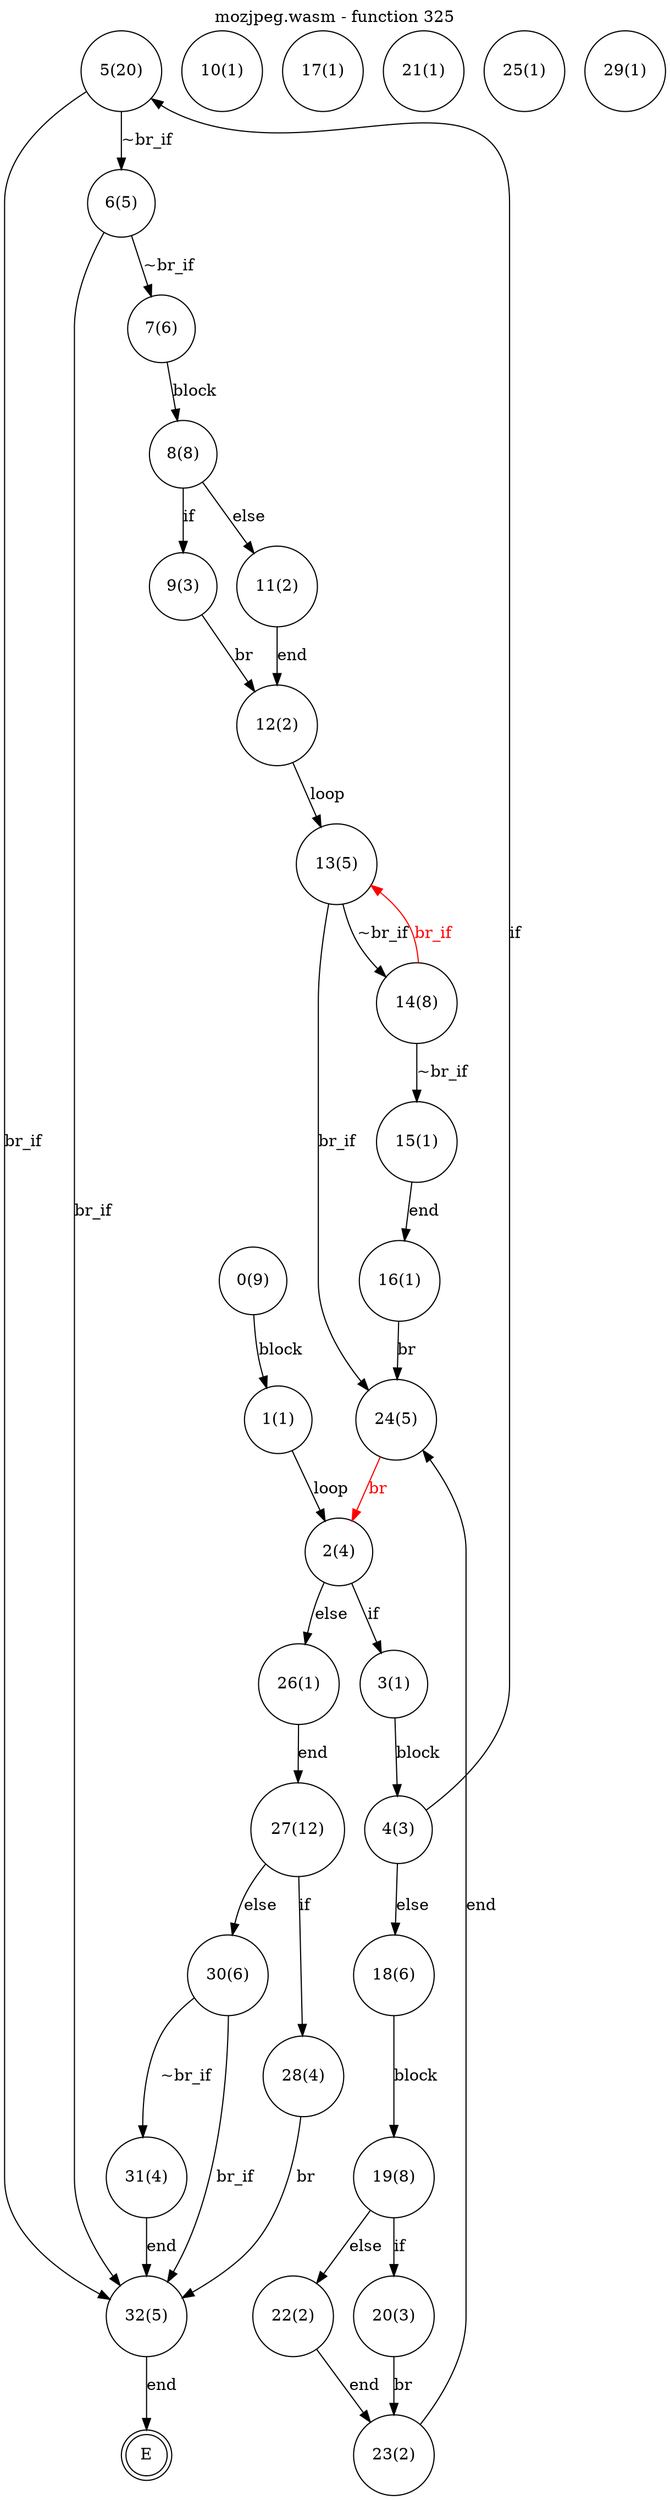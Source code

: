 digraph finite_state_machine {
    label = "mozjpeg.wasm - function 325"
    labelloc =  t
    labelfontsize = 16
    labelfontcolor = black
    labelfontname = "Helvetica"
    node [shape = doublecircle]; E ;
node [shape=circle, fontcolor=black, style="", label="0(9)"]0
node [shape=circle, fontcolor=black, style="", label="1(1)"]1
node [shape=circle, fontcolor=black, style="", label="2(4)"]2
node [shape=circle, fontcolor=black, style="", label="3(1)"]3
node [shape=circle, fontcolor=black, style="", label="4(3)"]4
node [shape=circle, fontcolor=black, style="", label="5(20)"]5
node [shape=circle, fontcolor=black, style="", label="6(5)"]6
node [shape=circle, fontcolor=black, style="", label="7(6)"]7
node [shape=circle, fontcolor=black, style="", label="8(8)"]8
node [shape=circle, fontcolor=black, style="", label="9(3)"]9
node [shape=circle, fontcolor=black, style="", label="10(1)"]10
node [shape=circle, fontcolor=black, style="", label="11(2)"]11
node [shape=circle, fontcolor=black, style="", label="12(2)"]12
node [shape=circle, fontcolor=black, style="", label="13(5)"]13
node [shape=circle, fontcolor=black, style="", label="14(8)"]14
node [shape=circle, fontcolor=black, style="", label="15(1)"]15
node [shape=circle, fontcolor=black, style="", label="16(1)"]16
node [shape=circle, fontcolor=black, style="", label="17(1)"]17
node [shape=circle, fontcolor=black, style="", label="18(6)"]18
node [shape=circle, fontcolor=black, style="", label="19(8)"]19
node [shape=circle, fontcolor=black, style="", label="20(3)"]20
node [shape=circle, fontcolor=black, style="", label="21(1)"]21
node [shape=circle, fontcolor=black, style="", label="22(2)"]22
node [shape=circle, fontcolor=black, style="", label="23(2)"]23
node [shape=circle, fontcolor=black, style="", label="24(5)"]24
node [shape=circle, fontcolor=black, style="", label="25(1)"]25
node [shape=circle, fontcolor=black, style="", label="26(1)"]26
node [shape=circle, fontcolor=black, style="", label="27(12)"]27
node [shape=circle, fontcolor=black, style="", label="28(4)"]28
node [shape=circle, fontcolor=black, style="", label="29(1)"]29
node [shape=circle, fontcolor=black, style="", label="30(6)"]30
node [shape=circle, fontcolor=black, style="", label="31(4)"]31
node [shape=circle, fontcolor=black, style="", label="32(5)"]32
node [shape=circle, fontcolor=black, style="", label="E"]E
    0 -> 1[label="block"];
    1 -> 2[label="loop"];
    2 -> 3[label="if"];
    2 -> 26[label="else"];
    3 -> 4[label="block"];
    4 -> 5[label="if"];
    4 -> 18[label="else"];
    5 -> 6[label="~br_if"];
    5 -> 32[label="br_if"];
    6 -> 7[label="~br_if"];
    6 -> 32[label="br_if"];
    7 -> 8[label="block"];
    8 -> 9[label="if"];
    8 -> 11[label="else"];
    9 -> 12[label="br"];
    11 -> 12[label="end"];
    12 -> 13[label="loop"];
    13 -> 14[label="~br_if"];
    13 -> 24[label="br_if"];
    14 -> 15[label="~br_if"];
    14 -> 13[color="red" fontcolor="red" label="br_if"];
    15 -> 16[label="end"];
    16 -> 24[label="br"];
    18 -> 19[label="block"];
    19 -> 20[label="if"];
    19 -> 22[label="else"];
    20 -> 23[label="br"];
    22 -> 23[label="end"];
    23 -> 24[label="end"];
    24 -> 2[color="red" fontcolor="red" label="br"];
    26 -> 27[label="end"];
    27 -> 28[label="if"];
    27 -> 30[label="else"];
    28 -> 32[label="br"];
    30 -> 31[label="~br_if"];
    30 -> 32[label="br_if"];
    31 -> 32[label="end"];
    32 -> E[label="end"];
}
